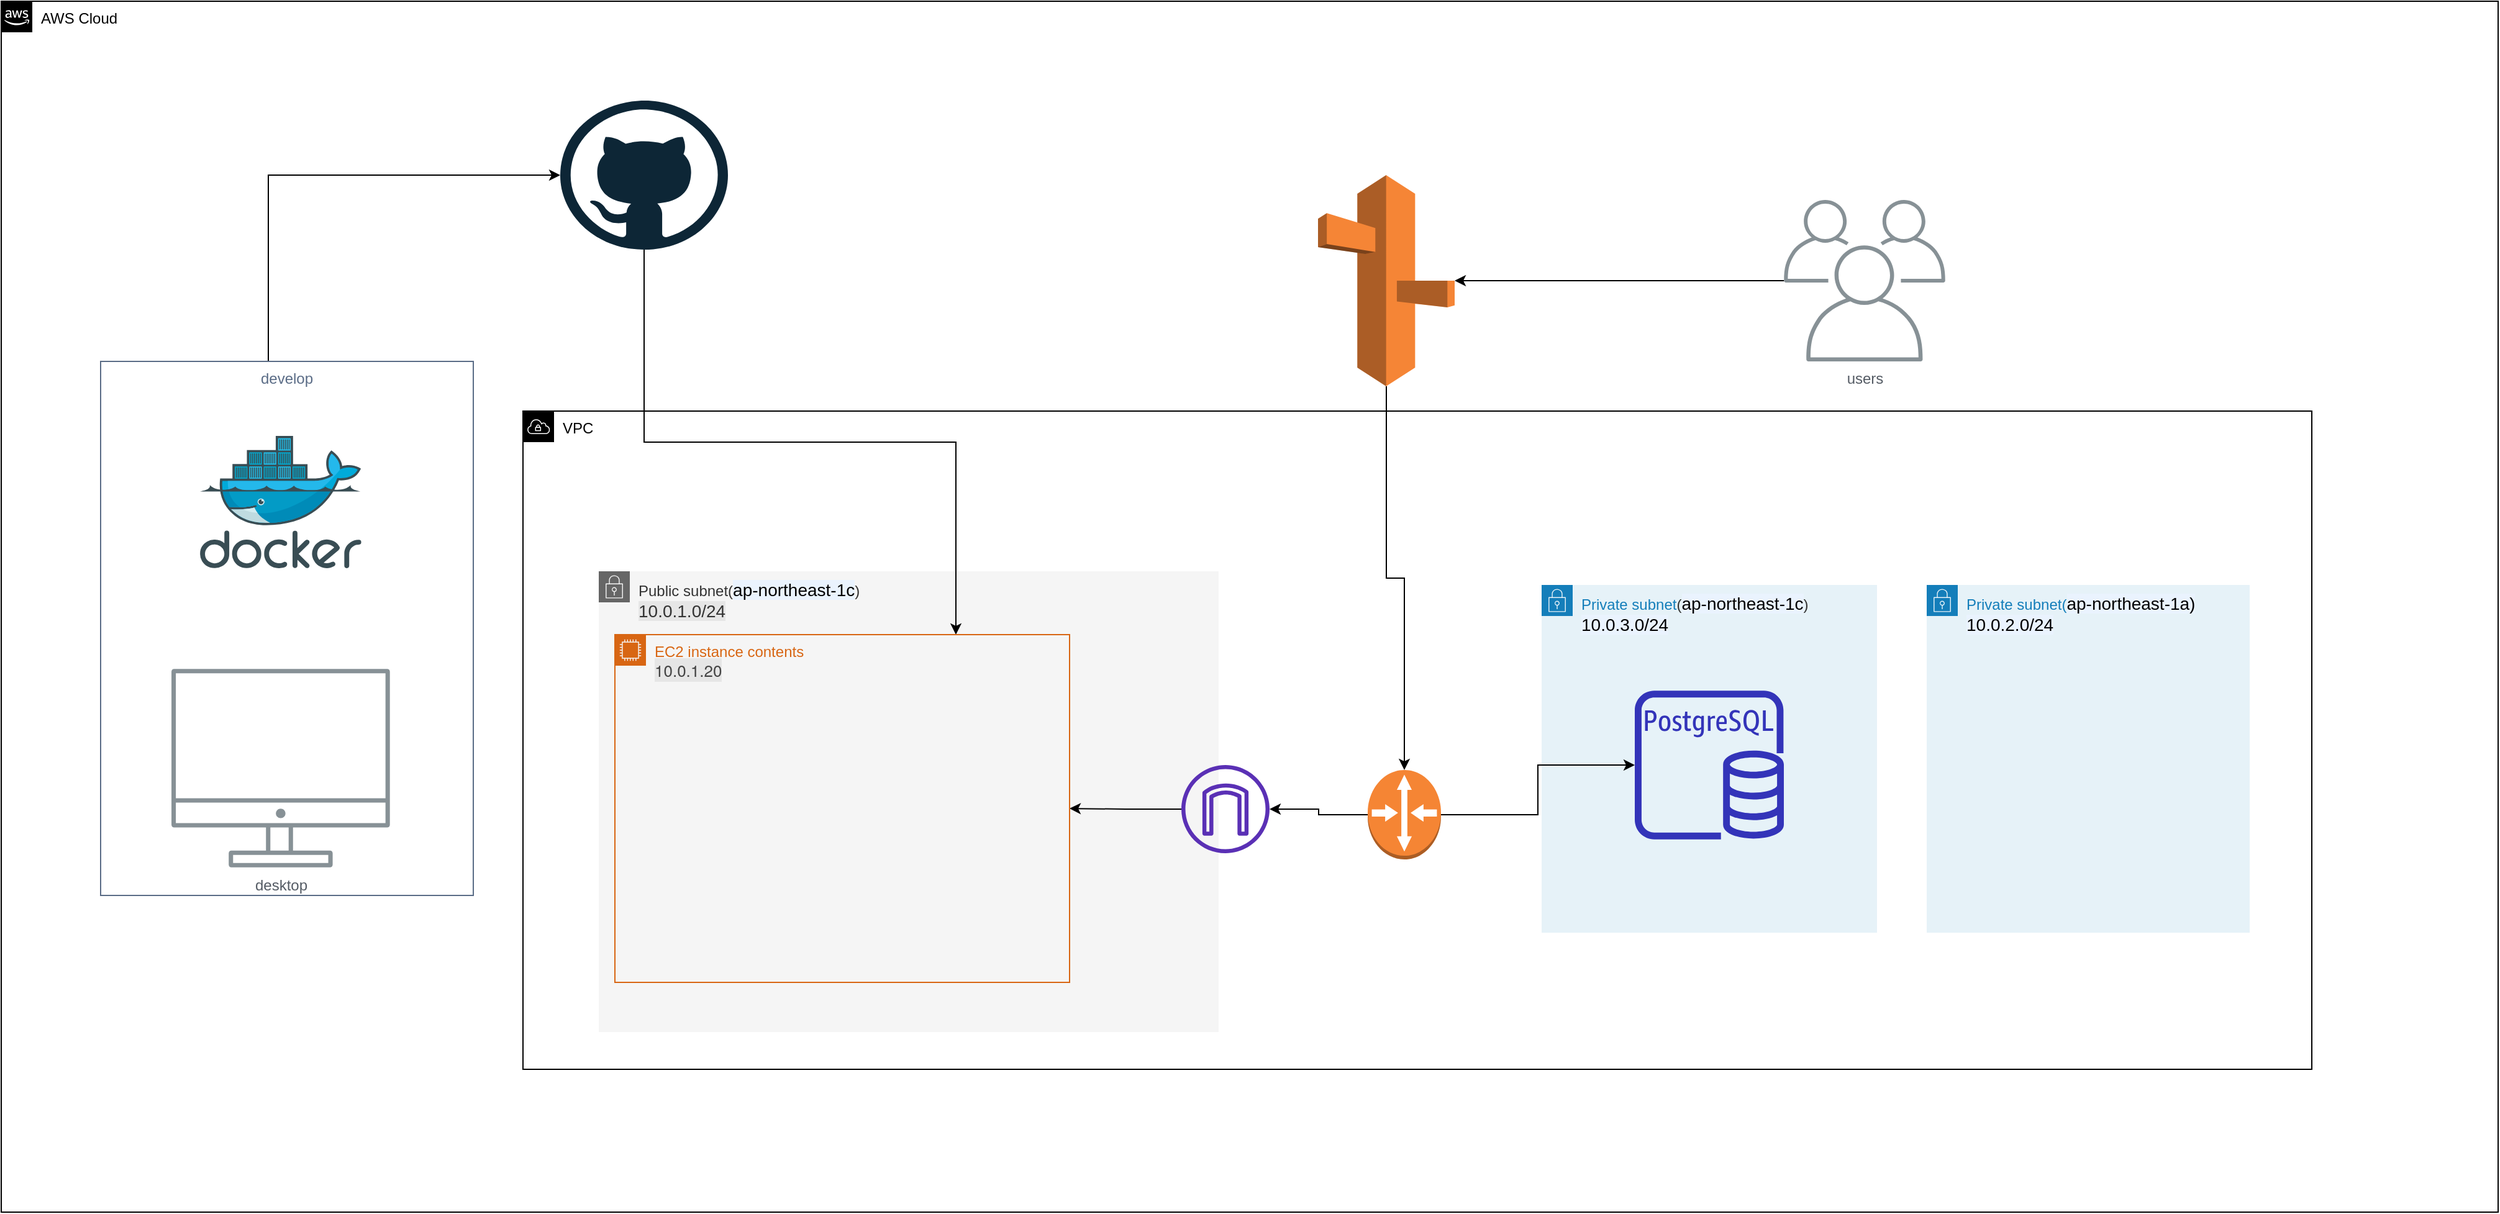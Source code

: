 <mxfile version="13.7.7" type="github"><diagram id="e5w_ci9j37u1UkdT8y2q" name="Page-1"><mxGraphModel dx="3192" dy="2704" grid="1" gridSize="10" guides="1" tooltips="1" connect="1" arrows="1" fold="1" page="1" pageScale="1" pageWidth="827" pageHeight="1169" math="0" shadow="0"><root><mxCell id="0"/><mxCell id="1" parent="0"/><mxCell id="QaVsNcGaxW52P_s51GDY-1" value="AWS Cloud" style="points=[[0,0],[0.25,0],[0.5,0],[0.75,0],[1,0],[1,0.25],[1,0.5],[1,0.75],[1,1],[0.75,1],[0.5,1],[0.25,1],[0,1],[0,0.75],[0,0.5],[0,0.25]];outlineConnect=0;html=1;whiteSpace=wrap;fontSize=12;fontStyle=0;shape=mxgraph.aws4.group;grIcon=mxgraph.aws4.group_aws_cloud_alt;verticalAlign=top;align=left;spacingLeft=30;dashed=0;gradientColor=#ffffff;shadow=0;" vertex="1" parent="1"><mxGeometry x="-300" y="-30" width="2010" height="975" as="geometry"/></mxCell><mxCell id="QaVsNcGaxW52P_s51GDY-3" value="VPC" style="points=[[0,0],[0.25,0],[0.5,0],[0.75,0],[1,0],[1,0.25],[1,0.5],[1,0.75],[1,1],[0.75,1],[0.5,1],[0.25,1],[0,1],[0,0.75],[0,0.5],[0,0.25]];outlineConnect=0;html=1;whiteSpace=wrap;fontSize=12;fontStyle=0;shape=mxgraph.aws4.group;grIcon=mxgraph.aws4.group_vpc;verticalAlign=top;align=left;spacingLeft=30;dashed=0;shadow=0;sketch=0;" vertex="1" parent="1"><mxGeometry x="120" y="300" width="1440" height="530" as="geometry"/></mxCell><mxCell id="QaVsNcGaxW52P_s51GDY-4" value="Public subnet(&lt;span style=&quot;color: rgb(0 , 0 , 0) ; font-family: &amp;#34;arial&amp;#34; ; font-size: 14px ; background-color: rgb(234 , 243 , 254)&quot;&gt;ap-northeast-1c&lt;/span&gt;)&lt;br&gt;&lt;font face=&quot;arial&quot;&gt;&lt;span style=&quot;font-size: 14px ; background-color: rgb(230 , 230 , 230)&quot;&gt;10.0.1.0/24&lt;/span&gt;&lt;/font&gt;" style="points=[[0,0],[0.25,0],[0.5,0],[0.75,0],[1,0],[1,0.25],[1,0.5],[1,0.75],[1,1],[0.75,1],[0.5,1],[0.25,1],[0,1],[0,0.75],[0,0.5],[0,0.25]];outlineConnect=0;html=1;whiteSpace=wrap;fontSize=12;fontStyle=0;shape=mxgraph.aws4.group;grIcon=mxgraph.aws4.group_security_group;grStroke=0;strokeColor=#666666;fillColor=#f5f5f5;verticalAlign=top;align=left;spacingLeft=30;fontColor=#333333;" vertex="1" parent="1"><mxGeometry x="181" y="429" width="499" height="371" as="geometry"/></mxCell><mxCell id="QaVsNcGaxW52P_s51GDY-5" value="Private subnet&lt;span style=&quot;color: rgb(51 , 51 , 51)&quot;&gt;(&lt;/span&gt;&lt;span style=&quot;color: rgb(0 , 0 , 0) ; font-family: &amp;#34;arial&amp;#34; ; font-size: 14px ; background-color: rgb(234 , 243 , 254)&quot;&gt;ap-northeast-1c&lt;/span&gt;&lt;span style=&quot;color: rgb(51 , 51 , 51)&quot;&gt;)&lt;br&gt;&lt;/span&gt;&lt;span style=&quot;color: rgb(0 , 0 , 0) ; font-family: &amp;#34;arial&amp;#34; ; font-size: 14px ; background-color: rgb(234 , 243 , 254)&quot;&gt;10.0.3.0/24&lt;/span&gt;&lt;span style=&quot;color: rgb(51 , 51 , 51)&quot;&gt;&lt;br&gt;&lt;/span&gt;" style="points=[[0,0],[0.25,0],[0.5,0],[0.75,0],[1,0],[1,0.25],[1,0.5],[1,0.75],[1,1],[0.75,1],[0.5,1],[0.25,1],[0,1],[0,0.75],[0,0.5],[0,0.25]];outlineConnect=0;gradientColor=none;html=1;whiteSpace=wrap;fontSize=12;fontStyle=0;shape=mxgraph.aws4.group;grIcon=mxgraph.aws4.group_security_group;grStroke=0;strokeColor=#147EBA;fillColor=#E6F2F8;verticalAlign=top;align=left;spacingLeft=30;fontColor=#147EBA;dashed=0;" vertex="1" parent="1"><mxGeometry x="940" y="440" width="270" height="280" as="geometry"/></mxCell><mxCell id="QaVsNcGaxW52P_s51GDY-6" value="Private subnet(&lt;span style=&quot;color: rgb(0 , 0 , 0) ; font-family: &amp;#34;arial&amp;#34; ; font-size: 14px ; background-color: rgb(234 , 243 , 254)&quot;&gt;ap-northeast-1a)&lt;br&gt;&lt;/span&gt;&lt;span style=&quot;color: rgb(0 , 0 , 0) ; font-family: &amp;#34;arial&amp;#34; ; font-size: 14px ; background-color: rgb(234 , 243 , 254)&quot;&gt;10.0.2.0/24&lt;/span&gt;&lt;span style=&quot;color: rgb(0 , 0 , 0) ; font-family: &amp;#34;arial&amp;#34; ; font-size: 14px ; background-color: rgb(234 , 243 , 254)&quot;&gt;&lt;br&gt;&lt;/span&gt;" style="points=[[0,0],[0.25,0],[0.5,0],[0.75,0],[1,0],[1,0.25],[1,0.5],[1,0.75],[1,1],[0.75,1],[0.5,1],[0.25,1],[0,1],[0,0.75],[0,0.5],[0,0.25]];outlineConnect=0;gradientColor=none;html=1;whiteSpace=wrap;fontSize=12;fontStyle=0;shape=mxgraph.aws4.group;grIcon=mxgraph.aws4.group_security_group;grStroke=0;strokeColor=#147EBA;fillColor=#E6F2F8;verticalAlign=top;align=left;spacingLeft=30;fontColor=#147EBA;dashed=0;" vertex="1" parent="1"><mxGeometry x="1250" y="440" width="260" height="280" as="geometry"/></mxCell><mxCell id="QaVsNcGaxW52P_s51GDY-8" value="" style="outlineConnect=0;fontColor=#232F3E;gradientColor=none;fillColor=#3334B9;strokeColor=none;dashed=0;verticalLabelPosition=bottom;verticalAlign=top;align=center;html=1;fontSize=12;fontStyle=0;aspect=fixed;pointerEvents=1;shape=mxgraph.aws4.rds_postgresql_instance;" vertex="1" parent="1"><mxGeometry x="1015" y="525" width="120" height="120" as="geometry"/></mxCell><mxCell id="QaVsNcGaxW52P_s51GDY-63" style="edgeStyle=orthogonalEdgeStyle;rounded=0;orthogonalLoop=1;jettySize=auto;html=1;" edge="1" parent="1" source="QaVsNcGaxW52P_s51GDY-9" target="QaVsNcGaxW52P_s51GDY-35"><mxGeometry relative="1" as="geometry"/></mxCell><mxCell id="QaVsNcGaxW52P_s51GDY-9" value="users" style="outlineConnect=0;gradientColor=none;fontColor=#545B64;strokeColor=none;fillColor=#879196;dashed=0;verticalLabelPosition=bottom;verticalAlign=top;align=center;html=1;fontSize=12;fontStyle=0;aspect=fixed;shape=mxgraph.aws4.illustration_users;pointerEvents=1" vertex="1" parent="1"><mxGeometry x="1135" y="130" width="130" height="130" as="geometry"/></mxCell><mxCell id="QaVsNcGaxW52P_s51GDY-76" value="" style="edgeStyle=orthogonalEdgeStyle;rounded=0;orthogonalLoop=1;jettySize=auto;html=1;" edge="1" parent="1" source="QaVsNcGaxW52P_s51GDY-10" target="QaVsNcGaxW52P_s51GDY-45"><mxGeometry relative="1" as="geometry"/></mxCell><mxCell id="QaVsNcGaxW52P_s51GDY-10" value="" style="outlineConnect=0;fontColor=#232F3E;gradientColor=none;fillColor=#5A30B5;strokeColor=none;dashed=0;verticalLabelPosition=bottom;verticalAlign=top;align=center;html=1;fontSize=12;fontStyle=0;aspect=fixed;pointerEvents=1;shape=mxgraph.aws4.internet_gateway;shadow=0;sketch=0;" vertex="1" parent="1"><mxGeometry x="650" y="585" width="71" height="71" as="geometry"/></mxCell><mxCell id="QaVsNcGaxW52P_s51GDY-11" value="" style="shape=image;html=1;verticalAlign=top;verticalLabelPosition=bottom;labelBackgroundColor=#ffffff;imageAspect=0;aspect=fixed;image=https://cdn4.iconfinder.com/data/icons/logos-brands-5/24/nginx-128.png;shadow=0;sketch=0;gradientColor=none;" vertex="1" parent="1"><mxGeometry x="262.5" y="645" width="100" height="100" as="geometry"/></mxCell><mxCell id="QaVsNcGaxW52P_s51GDY-17" value="" style="shape=image;html=1;verticalAlign=top;verticalLabelPosition=bottom;labelBackgroundColor=#ffffff;imageAspect=0;aspect=fixed;image=https://cdn4.iconfinder.com/data/icons/scripting-and-programming-languages/158/Ruby_on_Rails_2-128.png;shadow=0;sketch=0;gradientColor=none;" vertex="1" parent="1"><mxGeometry x="250" y="507.5" width="112.5" height="112.5" as="geometry"/></mxCell><mxCell id="QaVsNcGaxW52P_s51GDY-18" value="" style="shape=image;html=1;verticalAlign=top;verticalLabelPosition=bottom;labelBackgroundColor=#ffffff;imageAspect=0;aspect=fixed;image=https://cdn3.iconfinder.com/data/icons/fantasy-and-role-play-game-adventure-quest/512/Unicorn-128.png;shadow=0;sketch=0;gradientColor=none;" vertex="1" parent="1"><mxGeometry x="440" y="520" width="100" height="100" as="geometry"/></mxCell><mxCell id="QaVsNcGaxW52P_s51GDY-65" style="edgeStyle=orthogonalEdgeStyle;rounded=0;orthogonalLoop=1;jettySize=auto;html=1;" edge="1" parent="1" source="QaVsNcGaxW52P_s51GDY-35" target="QaVsNcGaxW52P_s51GDY-53"><mxGeometry relative="1" as="geometry"/></mxCell><mxCell id="QaVsNcGaxW52P_s51GDY-35" value="" style="outlineConnect=0;dashed=0;verticalLabelPosition=bottom;verticalAlign=top;align=center;html=1;shape=mxgraph.aws3.route_53;fillColor=#F58536;gradientColor=none;shadow=0;sketch=0;" vertex="1" parent="1"><mxGeometry x="760" y="110" width="110" height="170" as="geometry"/></mxCell><mxCell id="QaVsNcGaxW52P_s51GDY-70" style="edgeStyle=orthogonalEdgeStyle;rounded=0;orthogonalLoop=1;jettySize=auto;html=1;entryX=0.75;entryY=0;entryDx=0;entryDy=0;" edge="1" parent="1" source="QaVsNcGaxW52P_s51GDY-40" target="QaVsNcGaxW52P_s51GDY-45"><mxGeometry relative="1" as="geometry"/></mxCell><mxCell id="QaVsNcGaxW52P_s51GDY-40" value="" style="dashed=0;outlineConnect=0;html=1;align=center;labelPosition=center;verticalLabelPosition=bottom;verticalAlign=top;shape=mxgraph.weblogos.github;shadow=0;sketch=0;gradientColor=none;" vertex="1" parent="1"><mxGeometry x="150" y="50" width="135" height="120" as="geometry"/></mxCell><mxCell id="QaVsNcGaxW52P_s51GDY-41" value="" style="aspect=fixed;html=1;points=[];align=center;image;fontSize=12;image=img/lib/mscae/Docker.svg;shadow=0;sketch=0;gradientColor=none;" vertex="1" parent="1"><mxGeometry x="-140" y="320" width="129.88" height="106.5" as="geometry"/></mxCell><mxCell id="QaVsNcGaxW52P_s51GDY-45" value="EC2 instance contents&lt;br&gt;&lt;span style=&quot;color: rgb(68 , 68 , 68) ; font-family: &amp;#34;helvetica neue&amp;#34; , &amp;#34;roboto&amp;#34; , &amp;#34;arial&amp;#34; , sans-serif ; font-size: 13px ; text-align: center ; background-color: rgb(230 , 230 , 230)&quot;&gt;10.0.1.20&lt;/span&gt;" style="points=[[0,0],[0.25,0],[0.5,0],[0.75,0],[1,0],[1,0.25],[1,0.5],[1,0.75],[1,1],[0.75,1],[0.5,1],[0.25,1],[0,1],[0,0.75],[0,0.5],[0,0.25]];outlineConnect=0;gradientColor=none;html=1;whiteSpace=wrap;fontSize=12;fontStyle=0;shape=mxgraph.aws4.group;grIcon=mxgraph.aws4.group_ec2_instance_contents;strokeColor=#D86613;fillColor=none;verticalAlign=top;align=left;spacingLeft=30;fontColor=#D86613;dashed=0;shadow=0;sketch=0;" vertex="1" parent="1"><mxGeometry x="194" y="480" width="366" height="280" as="geometry"/></mxCell><mxCell id="QaVsNcGaxW52P_s51GDY-47" value="desktop" style="outlineConnect=0;gradientColor=none;fontColor=#545B64;strokeColor=none;fillColor=#879196;dashed=0;verticalLabelPosition=bottom;verticalAlign=top;align=center;html=1;fontSize=12;fontStyle=0;aspect=fixed;shape=mxgraph.aws4.illustration_desktop;pointerEvents=1;shadow=0;sketch=0;" vertex="1" parent="1"><mxGeometry x="-162.97" y="507.5" width="175.82" height="160" as="geometry"/></mxCell><mxCell id="QaVsNcGaxW52P_s51GDY-77" style="edgeStyle=orthogonalEdgeStyle;rounded=0;orthogonalLoop=1;jettySize=auto;html=1;" edge="1" parent="1" source="QaVsNcGaxW52P_s51GDY-53" target="QaVsNcGaxW52P_s51GDY-10"><mxGeometry relative="1" as="geometry"/></mxCell><mxCell id="QaVsNcGaxW52P_s51GDY-78" style="edgeStyle=orthogonalEdgeStyle;rounded=0;orthogonalLoop=1;jettySize=auto;html=1;" edge="1" parent="1" source="QaVsNcGaxW52P_s51GDY-53" target="QaVsNcGaxW52P_s51GDY-8"><mxGeometry relative="1" as="geometry"/></mxCell><mxCell id="QaVsNcGaxW52P_s51GDY-53" value="" style="outlineConnect=0;dashed=0;verticalLabelPosition=bottom;verticalAlign=top;align=center;html=1;shape=mxgraph.aws3.router;fillColor=#F58534;gradientColor=none;shadow=0;sketch=0;" vertex="1" parent="1"><mxGeometry x="800" y="589" width="59" height="72" as="geometry"/></mxCell><mxCell id="QaVsNcGaxW52P_s51GDY-59" style="edgeStyle=orthogonalEdgeStyle;rounded=0;orthogonalLoop=1;jettySize=auto;html=1;" edge="1" parent="1" source="QaVsNcGaxW52P_s51GDY-57" target="QaVsNcGaxW52P_s51GDY-40"><mxGeometry relative="1" as="geometry"><Array as="points"><mxPoint x="-85" y="110"/></Array></mxGeometry></mxCell><mxCell id="QaVsNcGaxW52P_s51GDY-57" value="develop" style="fillColor=none;strokeColor=#5A6C86;verticalAlign=top;fontStyle=0;fontColor=#5A6C86;shadow=0;sketch=0;" vertex="1" parent="1"><mxGeometry x="-220" y="260" width="300" height="430" as="geometry"/></mxCell></root></mxGraphModel></diagram></mxfile>